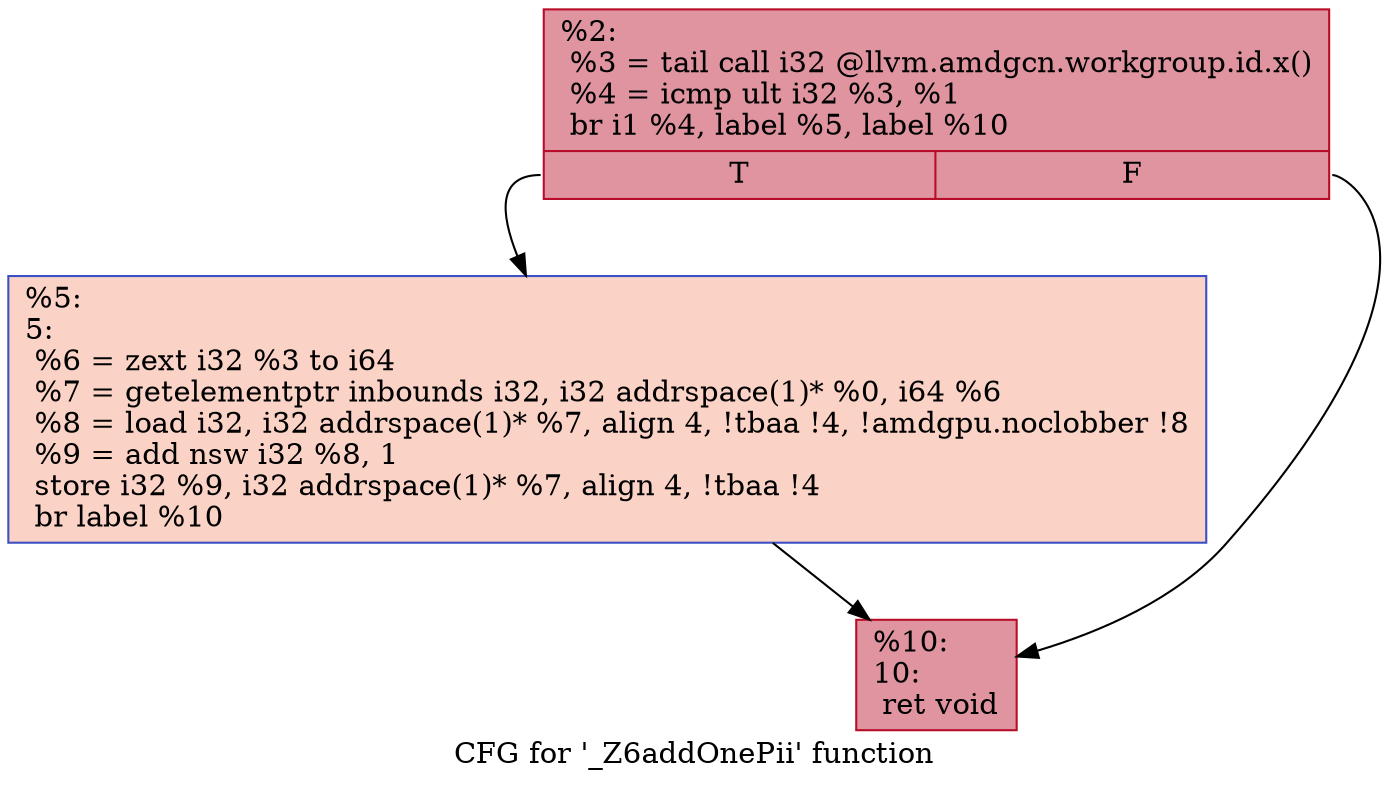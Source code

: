 digraph "CFG for '_Z6addOnePii' function" {
	label="CFG for '_Z6addOnePii' function";

	Node0x5e9ab80 [shape=record,color="#b70d28ff", style=filled, fillcolor="#b70d2870",label="{%2:\l  %3 = tail call i32 @llvm.amdgcn.workgroup.id.x()\l  %4 = icmp ult i32 %3, %1\l  br i1 %4, label %5, label %10\l|{<s0>T|<s1>F}}"];
	Node0x5e9ab80:s0 -> Node0x5e9ae80;
	Node0x5e9ab80:s1 -> Node0x5e9af10;
	Node0x5e9ae80 [shape=record,color="#3d50c3ff", style=filled, fillcolor="#f59c7d70",label="{%5:\l5:                                                \l  %6 = zext i32 %3 to i64\l  %7 = getelementptr inbounds i32, i32 addrspace(1)* %0, i64 %6\l  %8 = load i32, i32 addrspace(1)* %7, align 4, !tbaa !4, !amdgpu.noclobber !8\l  %9 = add nsw i32 %8, 1\l  store i32 %9, i32 addrspace(1)* %7, align 4, !tbaa !4\l  br label %10\l}"];
	Node0x5e9ae80 -> Node0x5e9af10;
	Node0x5e9af10 [shape=record,color="#b70d28ff", style=filled, fillcolor="#b70d2870",label="{%10:\l10:                                               \l  ret void\l}"];
}
